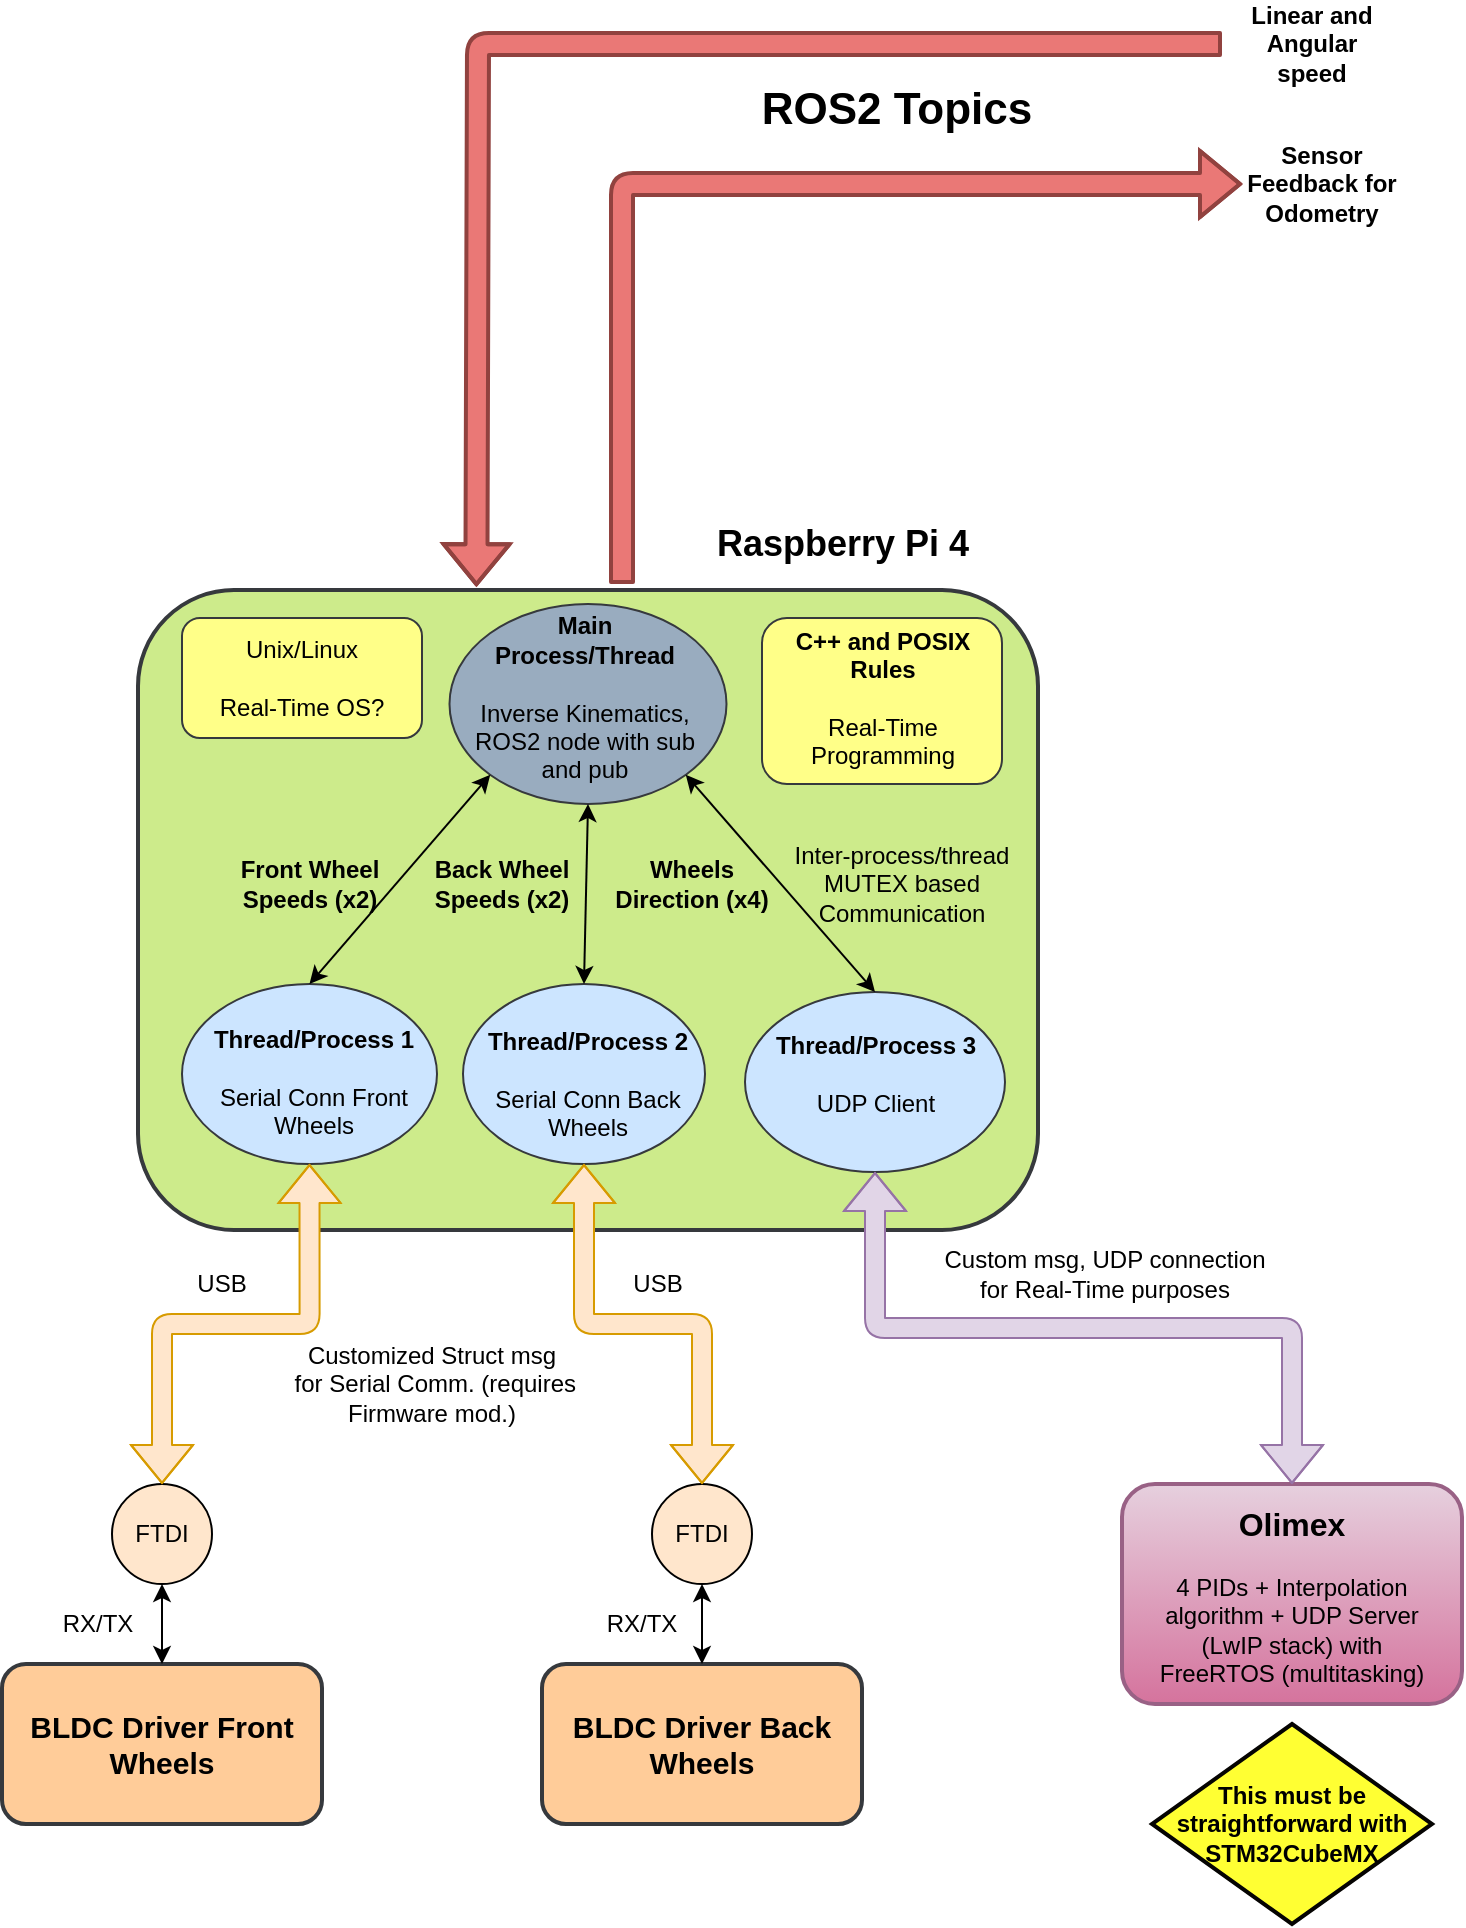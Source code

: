 <mxfile version="14.9.7" type="device"><diagram id="GSa8QZpMOI8LjitbrSTj" name="Page-1"><mxGraphModel dx="1350" dy="774" grid="1" gridSize="10" guides="1" tooltips="1" connect="1" arrows="1" fold="1" page="1" pageScale="1" pageWidth="827" pageHeight="1169" math="0" shadow="0"><root><mxCell id="0"/><mxCell id="1" parent="0"/><mxCell id="6OWzdCvDrEWlC43JEB30-52" value="" style="rhombus;whiteSpace=wrap;html=1;strokeColor=#050402;fillColor=#FFFF33;strokeWidth=2;" vertex="1" parent="1"><mxGeometry x="705" y="950" width="140" height="100" as="geometry"/></mxCell><mxCell id="6OWzdCvDrEWlC43JEB30-16" value="" style="rounded=1;whiteSpace=wrap;html=1;fillColor=#cdeb8b;strokeColor=#36393d;strokeWidth=2;" vertex="1" parent="1"><mxGeometry x="198" y="383" width="450" height="320" as="geometry"/></mxCell><mxCell id="6OWzdCvDrEWlC43JEB30-3" value="" style="ellipse;whiteSpace=wrap;html=1;strokeColor=#36393d;fillColor=#99ACBF;" vertex="1" parent="1"><mxGeometry x="353.75" y="390" width="138.5" height="100" as="geometry"/></mxCell><mxCell id="6OWzdCvDrEWlC43JEB30-4" value="&lt;b&gt;Main Process/Thread&lt;/b&gt;&lt;br&gt;&lt;br&gt;Inverse Kinematics,&lt;br&gt;ROS2 node with sub and pub" style="text;html=1;strokeColor=none;fillColor=none;align=center;verticalAlign=middle;whiteSpace=wrap;rounded=0;" vertex="1" parent="1"><mxGeometry x="363.5" y="427" width="115" height="20" as="geometry"/></mxCell><mxCell id="6OWzdCvDrEWlC43JEB30-10" value="" style="ellipse;whiteSpace=wrap;html=1;fillColor=#cce5ff;strokeColor=#36393d;" vertex="1" parent="1"><mxGeometry x="220" y="580" width="127.5" height="90" as="geometry"/></mxCell><mxCell id="6OWzdCvDrEWlC43JEB30-8" value="&lt;b&gt;Thread/Process 1&lt;/b&gt;&lt;br&gt;&lt;br&gt;Serial Conn Front Wheels" style="text;html=1;strokeColor=none;fillColor=none;align=center;verticalAlign=middle;whiteSpace=wrap;rounded=0;" vertex="1" parent="1"><mxGeometry x="231" y="619" width="110" height="20" as="geometry"/></mxCell><mxCell id="6OWzdCvDrEWlC43JEB30-11" value="" style="ellipse;whiteSpace=wrap;html=1;fillColor=#cce5ff;strokeColor=#36393d;" vertex="1" parent="1"><mxGeometry x="360.5" y="580" width="121" height="90" as="geometry"/></mxCell><mxCell id="6OWzdCvDrEWlC43JEB30-12" value="&lt;b&gt;Thread/Process 2&lt;/b&gt;&lt;br&gt;&lt;br&gt;Serial Conn Back Wheels" style="text;html=1;strokeColor=none;fillColor=none;align=center;verticalAlign=middle;whiteSpace=wrap;rounded=0;" vertex="1" parent="1"><mxGeometry x="368" y="620" width="110" height="20" as="geometry"/></mxCell><mxCell id="6OWzdCvDrEWlC43JEB30-13" value="" style="ellipse;whiteSpace=wrap;html=1;fillColor=#cce5ff;strokeColor=#36393d;" vertex="1" parent="1"><mxGeometry x="501.5" y="584" width="130" height="90" as="geometry"/></mxCell><mxCell id="6OWzdCvDrEWlC43JEB30-14" value="&lt;b&gt;Thread/Process 3&lt;/b&gt;&lt;br&gt;&lt;br&gt;UDP Client" style="text;html=1;strokeColor=none;fillColor=none;align=center;verticalAlign=middle;whiteSpace=wrap;rounded=0;" vertex="1" parent="1"><mxGeometry x="511.5" y="615" width="110" height="20" as="geometry"/></mxCell><mxCell id="6OWzdCvDrEWlC43JEB30-18" value="" style="endArrow=classic;html=1;entryX=0.5;entryY=0;entryDx=0;entryDy=0;exitX=0;exitY=1;exitDx=0;exitDy=0;startArrow=classic;startFill=1;" edge="1" parent="1" source="6OWzdCvDrEWlC43JEB30-3" target="6OWzdCvDrEWlC43JEB30-10"><mxGeometry width="50" height="50" relative="1" as="geometry"><mxPoint x="370" y="480" as="sourcePoint"/><mxPoint x="440" y="420" as="targetPoint"/></mxGeometry></mxCell><mxCell id="6OWzdCvDrEWlC43JEB30-19" value="" style="endArrow=classic;html=1;entryX=0.5;entryY=0;entryDx=0;entryDy=0;exitX=0.5;exitY=1;exitDx=0;exitDy=0;startArrow=classic;startFill=1;" edge="1" parent="1" source="6OWzdCvDrEWlC43JEB30-3" target="6OWzdCvDrEWlC43JEB30-11"><mxGeometry width="50" height="50" relative="1" as="geometry"><mxPoint x="390" y="470" as="sourcePoint"/><mxPoint x="440" y="420" as="targetPoint"/></mxGeometry></mxCell><mxCell id="6OWzdCvDrEWlC43JEB30-20" value="" style="endArrow=classic;html=1;exitX=1;exitY=1;exitDx=0;exitDy=0;entryX=0.5;entryY=0;entryDx=0;entryDy=0;startArrow=classic;startFill=1;" edge="1" parent="1" source="6OWzdCvDrEWlC43JEB30-3" target="6OWzdCvDrEWlC43JEB30-13"><mxGeometry width="50" height="50" relative="1" as="geometry"><mxPoint x="390" y="470" as="sourcePoint"/><mxPoint x="440" y="420" as="targetPoint"/></mxGeometry></mxCell><mxCell id="6OWzdCvDrEWlC43JEB30-22" value="" style="rounded=1;whiteSpace=wrap;html=1;fillColor=#ffff88;strokeColor=#36393d;" vertex="1" parent="1"><mxGeometry x="510" y="397" width="120" height="83" as="geometry"/></mxCell><mxCell id="6OWzdCvDrEWlC43JEB30-25" value="&lt;b&gt;C++ and POSIX Rules&lt;/b&gt;&lt;br&gt;&lt;br&gt;Real-Time Programming" style="text;html=1;strokeColor=none;fillColor=none;align=center;verticalAlign=middle;whiteSpace=wrap;rounded=0;" vertex="1" parent="1"><mxGeometry x="507.5" y="437" width="125" as="geometry"/></mxCell><mxCell id="6OWzdCvDrEWlC43JEB30-26" value="Inter-process/thread MUTEX based Communication" style="text;html=1;strokeColor=none;fillColor=none;align=center;verticalAlign=middle;whiteSpace=wrap;rounded=0;" vertex="1" parent="1"><mxGeometry x="520" y="520" width="120" height="20" as="geometry"/></mxCell><mxCell id="6OWzdCvDrEWlC43JEB30-27" value="&lt;b&gt;&lt;font style=&quot;font-size: 15px&quot;&gt;BLDC Driver Front Wheels&lt;/font&gt;&lt;/b&gt;" style="rounded=1;whiteSpace=wrap;html=1;strokeWidth=2;fillColor=#ffcc99;strokeColor=#36393d;" vertex="1" parent="1"><mxGeometry x="130" y="920" width="160" height="80" as="geometry"/></mxCell><mxCell id="6OWzdCvDrEWlC43JEB30-32" value="Unix/Linux&lt;br&gt;&lt;br&gt;Real-Time OS?" style="rounded=1;whiteSpace=wrap;html=1;fillColor=#ffff88;strokeColor=#36393d;" vertex="1" parent="1"><mxGeometry x="220" y="397" width="120" height="60" as="geometry"/></mxCell><mxCell id="6OWzdCvDrEWlC43JEB30-33" value="&lt;font style=&quot;font-size: 18px&quot;&gt;&lt;b&gt;Raspberry Pi 4&lt;/b&gt;&lt;/font&gt;" style="text;html=1;align=center;verticalAlign=middle;resizable=0;points=[];autosize=1;strokeColor=none;" vertex="1" parent="1"><mxGeometry x="480" y="350" width="140" height="20" as="geometry"/></mxCell><mxCell id="6OWzdCvDrEWlC43JEB30-34" value="Customized Struct msg&lt;br&gt;&amp;nbsp;for Serial Comm. (requires Firmware mod.)" style="text;html=1;strokeColor=none;fillColor=none;align=center;verticalAlign=middle;whiteSpace=wrap;rounded=0;" vertex="1" parent="1"><mxGeometry x="270" y="770" width="150" height="20" as="geometry"/></mxCell><mxCell id="6OWzdCvDrEWlC43JEB30-36" value="&lt;b&gt;&lt;font style=&quot;font-size: 15px&quot;&gt;BLDC Driver Back Wheels&lt;/font&gt;&lt;/b&gt;" style="rounded=1;whiteSpace=wrap;html=1;strokeWidth=2;fillColor=#ffcc99;strokeColor=#36393d;" vertex="1" parent="1"><mxGeometry x="400" y="920" width="160" height="80" as="geometry"/></mxCell><mxCell id="6OWzdCvDrEWlC43JEB30-37" value="FTDI&lt;span style=&quot;color: rgba(0 , 0 , 0 , 0) ; font-family: monospace ; font-size: 0px&quot;&gt;%3CmxGraphModel%3E%3Croot%3E%3CmxCell%20id%3D%220%22%2F%3E%3CmxCell%20id%3D%221%22%20parent%3D%220%22%2F%3E%3CmxCell%20id%3D%222%22%20value%3D%22%26lt%3Bb%26gt%3B%26lt%3Bfont%20style%3D%26quot%3Bfont-size%3A%2015px%26quot%3B%26gt%3BBLDC%20Driver%20Front%20Wheels%26lt%3B%2Ffont%26gt%3B%26lt%3B%2Fb%26gt%3B%22%20style%3D%22rounded%3D1%3BwhiteSpace%3Dwrap%3Bhtml%3D1%3B%22%20vertex%3D%221%22%20parent%3D%221%22%3E%3CmxGeometry%20x%3D%22110%22%20y%3D%22850%22%20width%3D%22160%22%20height%3D%2280%22%20as%3D%22geometry%22%2F%3E%3C%2FmxCell%3E%3C%2Froot%3E%3C%2FmxGraphModel%3E&lt;/span&gt;" style="ellipse;whiteSpace=wrap;html=1;aspect=fixed;fillColor=#ffe6cc;" vertex="1" parent="1"><mxGeometry x="455" y="830" width="50" height="50" as="geometry"/></mxCell><mxCell id="6OWzdCvDrEWlC43JEB30-39" value="FTDI&lt;span style=&quot;color: rgba(0 , 0 , 0 , 0) ; font-family: monospace ; font-size: 0px&quot;&gt;%3CmxGraphModel%3E%3Croot%3E%3CmxCell%20id%3D%220%22%2F%3E%3CmxCell%20id%3D%221%22%20parent%3D%220%22%2F%3E%3CmxCell%20id%3D%222%22%20value%3D%22%26lt%3Bb%26gt%3B%26lt%3Bfont%20style%3D%26quot%3Bfont-size%3A%2015px%26quot%3B%26gt%3BBLDC%20Driver%20Front%20Wheels%26lt%3B%2Ffont%26gt%3B%26lt%3B%2Fb%26gt%3B%22%20style%3D%22rounded%3D1%3BwhiteSpace%3Dwrap%3Bhtml%3D1%3B%22%20vertex%3D%221%22%20parent%3D%221%22%3E%3CmxGeometry%20x%3D%22110%22%20y%3D%22850%22%20width%3D%22160%22%20height%3D%2280%22%20as%3D%22geometry%22%2F%3E%3C%2FmxCell%3E%3C%2Froot%3E%3C%2FmxGraphModel%3E&lt;/span&gt;" style="ellipse;whiteSpace=wrap;html=1;aspect=fixed;fillColor=#ffe6cc;" vertex="1" parent="1"><mxGeometry x="185" y="830" width="50" height="50" as="geometry"/></mxCell><mxCell id="6OWzdCvDrEWlC43JEB30-40" value="" style="endArrow=classic;html=1;exitX=0.5;exitY=0;exitDx=0;exitDy=0;entryX=0.5;entryY=1;entryDx=0;entryDy=0;startArrow=classic;startFill=1;" edge="1" parent="1" source="6OWzdCvDrEWlC43JEB30-27" target="6OWzdCvDrEWlC43JEB30-39"><mxGeometry width="50" height="50" relative="1" as="geometry"><mxPoint x="390" y="820" as="sourcePoint"/><mxPoint x="440" y="770" as="targetPoint"/></mxGeometry></mxCell><mxCell id="6OWzdCvDrEWlC43JEB30-41" value="" style="endArrow=classic;html=1;exitX=0.5;exitY=0;exitDx=0;exitDy=0;entryX=0.5;entryY=1;entryDx=0;entryDy=0;startArrow=classic;startFill=1;" edge="1" parent="1" source="6OWzdCvDrEWlC43JEB30-36" target="6OWzdCvDrEWlC43JEB30-37"><mxGeometry width="50" height="50" relative="1" as="geometry"><mxPoint x="390" y="820" as="sourcePoint"/><mxPoint x="440" y="770" as="targetPoint"/></mxGeometry></mxCell><mxCell id="6OWzdCvDrEWlC43JEB30-42" value="RX/TX" style="text;html=1;strokeColor=none;fillColor=none;align=center;verticalAlign=middle;whiteSpace=wrap;rounded=0;" vertex="1" parent="1"><mxGeometry x="158" y="890" width="40" height="20" as="geometry"/></mxCell><mxCell id="6OWzdCvDrEWlC43JEB30-43" value="RX/TX" style="text;html=1;strokeColor=none;fillColor=none;align=center;verticalAlign=middle;whiteSpace=wrap;rounded=0;" vertex="1" parent="1"><mxGeometry x="430" y="890" width="40" height="20" as="geometry"/></mxCell><mxCell id="6OWzdCvDrEWlC43JEB30-44" value="" style="endArrow=classic;html=1;exitX=0.5;exitY=1;exitDx=0;exitDy=0;entryX=0.5;entryY=0;entryDx=0;entryDy=0;startArrow=classic;startFill=1;shape=flexArrow;edgeStyle=orthogonalEdgeStyle;fillColor=#ffe6cc;strokeColor=#d79b00;" edge="1" parent="1" source="6OWzdCvDrEWlC43JEB30-10" target="6OWzdCvDrEWlC43JEB30-39"><mxGeometry width="50" height="50" relative="1" as="geometry"><mxPoint x="60" y="680" as="sourcePoint"/><mxPoint x="110" y="630" as="targetPoint"/></mxGeometry></mxCell><mxCell id="6OWzdCvDrEWlC43JEB30-45" value="USB" style="text;html=1;strokeColor=none;fillColor=none;align=center;verticalAlign=middle;whiteSpace=wrap;rounded=0;" vertex="1" parent="1"><mxGeometry x="220" y="720" width="40" height="20" as="geometry"/></mxCell><mxCell id="6OWzdCvDrEWlC43JEB30-48" value="" style="endArrow=classic;startArrow=classic;html=1;entryX=0.5;entryY=1;entryDx=0;entryDy=0;exitX=0.5;exitY=0;exitDx=0;exitDy=0;shape=flexArrow;edgeStyle=orthogonalEdgeStyle;fillColor=#ffe6cc;strokeColor=#d79b00;" edge="1" parent="1" source="6OWzdCvDrEWlC43JEB30-37" target="6OWzdCvDrEWlC43JEB30-11"><mxGeometry width="50" height="50" relative="1" as="geometry"><mxPoint x="440" y="720" as="sourcePoint"/><mxPoint x="440" y="770" as="targetPoint"/></mxGeometry></mxCell><mxCell id="6OWzdCvDrEWlC43JEB30-49" value="&lt;b style=&quot;font-size: 15px&quot;&gt;&lt;font style=&quot;font-size: 15px&quot;&gt;&lt;br&gt;&lt;br&gt;&lt;br&gt;&lt;/font&gt;&lt;/b&gt;" style="rounded=1;whiteSpace=wrap;html=1;strokeWidth=2;fillColor=#e6d0de;strokeColor=#996185;gradientColor=#d5739d;" vertex="1" parent="1"><mxGeometry x="690" y="830" width="170" height="110" as="geometry"/></mxCell><mxCell id="6OWzdCvDrEWlC43JEB30-50" value="4 PIDs + Interpolation algorithm + UDP Server (LwIP stack) with FreeRTOS (multitasking)" style="text;html=1;strokeColor=none;fillColor=none;align=center;verticalAlign=middle;whiteSpace=wrap;rounded=0;" vertex="1" parent="1"><mxGeometry x="700" y="893" width="150" height="20" as="geometry"/></mxCell><mxCell id="6OWzdCvDrEWlC43JEB30-51" value="This must be straightforward with STM32CubeMX" style="text;html=1;align=center;verticalAlign=middle;whiteSpace=wrap;rounded=0;fontStyle=1" vertex="1" parent="1"><mxGeometry x="705" y="990" width="140" height="20" as="geometry"/></mxCell><mxCell id="6OWzdCvDrEWlC43JEB30-53" value="&lt;b&gt;Front Wheel Speeds (x2)&lt;/b&gt;" style="text;html=1;strokeColor=none;fillColor=none;align=center;verticalAlign=middle;whiteSpace=wrap;rounded=0;" vertex="1" parent="1"><mxGeometry x="233.75" y="520" width="100" height="20" as="geometry"/></mxCell><mxCell id="6OWzdCvDrEWlC43JEB30-54" value="&lt;b&gt;Back Wheel Speeds (x2)&lt;/b&gt;" style="text;html=1;strokeColor=none;fillColor=none;align=center;verticalAlign=middle;whiteSpace=wrap;rounded=0;" vertex="1" parent="1"><mxGeometry x="330" y="520" width="100" height="20" as="geometry"/></mxCell><mxCell id="6OWzdCvDrEWlC43JEB30-55" value="&lt;b&gt;Wheels Direction (x4)&lt;/b&gt;" style="text;html=1;strokeColor=none;fillColor=none;align=center;verticalAlign=middle;whiteSpace=wrap;rounded=0;" vertex="1" parent="1"><mxGeometry x="429.5" y="520" width="89.5" height="20" as="geometry"/></mxCell><mxCell id="6OWzdCvDrEWlC43JEB30-56" value="USB" style="text;html=1;strokeColor=none;fillColor=none;align=center;verticalAlign=middle;whiteSpace=wrap;rounded=0;" vertex="1" parent="1"><mxGeometry x="438" y="720" width="40" height="20" as="geometry"/></mxCell><mxCell id="6OWzdCvDrEWlC43JEB30-57" value="" style="endArrow=classic;startArrow=classic;html=1;entryX=0.5;entryY=1;entryDx=0;entryDy=0;exitX=0.5;exitY=0;exitDx=0;exitDy=0;shape=flexArrow;edgeStyle=orthogonalEdgeStyle;fillColor=#e1d5e7;strokeColor=#9673a6;" edge="1" parent="1" source="6OWzdCvDrEWlC43JEB30-49" target="6OWzdCvDrEWlC43JEB30-13"><mxGeometry width="50" height="50" relative="1" as="geometry"><mxPoint x="670" y="840" as="sourcePoint"/><mxPoint x="440" y="720" as="targetPoint"/></mxGeometry></mxCell><mxCell id="6OWzdCvDrEWlC43JEB30-58" value="Custom msg, UDP connection for Real-Time purposes" style="text;html=1;strokeColor=none;fillColor=none;align=center;verticalAlign=middle;whiteSpace=wrap;rounded=0;" vertex="1" parent="1"><mxGeometry x="591.5" y="700" width="178.5" height="50" as="geometry"/></mxCell><mxCell id="6OWzdCvDrEWlC43JEB30-59" value="" style="endArrow=classic;startArrow=none;html=1;edgeStyle=elbowEdgeStyle;shape=flexArrow;startFill=0;fillColor=#EA7876;strokeColor=#91423F;strokeWidth=2;" edge="1" parent="1"><mxGeometry width="50" height="50" relative="1" as="geometry"><mxPoint x="440" y="380" as="sourcePoint"/><mxPoint x="750" y="180" as="targetPoint"/><Array as="points"><mxPoint x="440" y="380"/><mxPoint x="463" y="270"/></Array></mxGeometry></mxCell><mxCell id="6OWzdCvDrEWlC43JEB30-65" value="Sensor Feedback for Odometry" style="text;html=1;strokeColor=none;fillColor=none;align=center;verticalAlign=middle;whiteSpace=wrap;rounded=0;fontStyle=1" vertex="1" parent="1"><mxGeometry x="745" y="170" width="90" height="20" as="geometry"/></mxCell><mxCell id="6OWzdCvDrEWlC43JEB30-67" value="" style="endArrow=none;html=1;exitX=0.376;exitY=-0.006;exitDx=0;exitDy=0;exitPerimeter=0;edgeStyle=elbowEdgeStyle;shape=flexArrow;startArrow=block;endFill=0;fillColor=#EA7876;strokeColor=#91423F;strokeWidth=2;" edge="1" parent="1" source="6OWzdCvDrEWlC43JEB30-16"><mxGeometry width="50" height="50" relative="1" as="geometry"><mxPoint x="390" y="400" as="sourcePoint"/><mxPoint x="740" y="110" as="targetPoint"/><Array as="points"><mxPoint x="368" y="220"/></Array></mxGeometry></mxCell><mxCell id="6OWzdCvDrEWlC43JEB30-68" value="ROS2 Topics" style="text;html=1;strokeColor=none;fillColor=none;align=center;verticalAlign=middle;whiteSpace=wrap;rounded=0;fontStyle=1;fontSize=22;" vertex="1" parent="1"><mxGeometry x="505.5" y="133" width="142.5" height="20" as="geometry"/></mxCell><mxCell id="6OWzdCvDrEWlC43JEB30-69" value="Linear and Angular speed" style="text;html=1;strokeColor=none;fillColor=none;align=center;verticalAlign=middle;whiteSpace=wrap;rounded=0;fontSize=12;fontStyle=1" vertex="1" parent="1"><mxGeometry x="750" y="100" width="70" height="20" as="geometry"/></mxCell><mxCell id="6OWzdCvDrEWlC43JEB30-70" value="&lt;b&gt;&lt;font style=&quot;font-size: 16px&quot;&gt;Olimex&lt;/font&gt;&lt;/b&gt;" style="text;html=1;strokeColor=none;fillColor=none;align=center;verticalAlign=middle;whiteSpace=wrap;rounded=0;fontSize=12;" vertex="1" parent="1"><mxGeometry x="755" y="840" width="40" height="20" as="geometry"/></mxCell></root></mxGraphModel></diagram></mxfile>